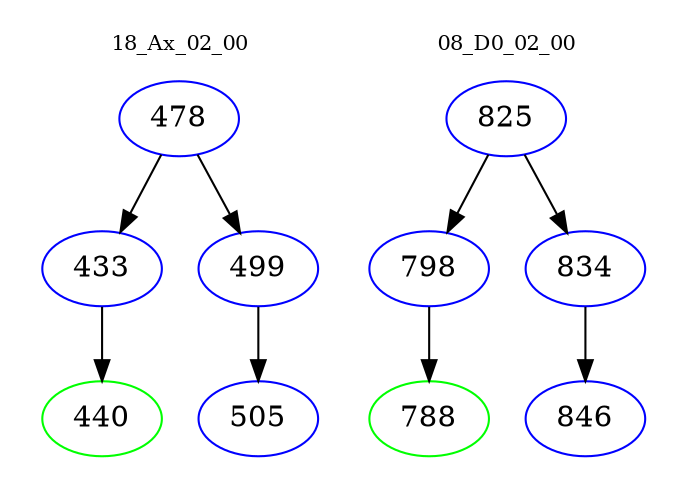 digraph{
subgraph cluster_0 {
color = white
label = "18_Ax_02_00";
fontsize=10;
T0_478 [label="478", color="blue"]
T0_478 -> T0_433 [color="black"]
T0_433 [label="433", color="blue"]
T0_433 -> T0_440 [color="black"]
T0_440 [label="440", color="green"]
T0_478 -> T0_499 [color="black"]
T0_499 [label="499", color="blue"]
T0_499 -> T0_505 [color="black"]
T0_505 [label="505", color="blue"]
}
subgraph cluster_1 {
color = white
label = "08_D0_02_00";
fontsize=10;
T1_825 [label="825", color="blue"]
T1_825 -> T1_798 [color="black"]
T1_798 [label="798", color="blue"]
T1_798 -> T1_788 [color="black"]
T1_788 [label="788", color="green"]
T1_825 -> T1_834 [color="black"]
T1_834 [label="834", color="blue"]
T1_834 -> T1_846 [color="black"]
T1_846 [label="846", color="blue"]
}
}
